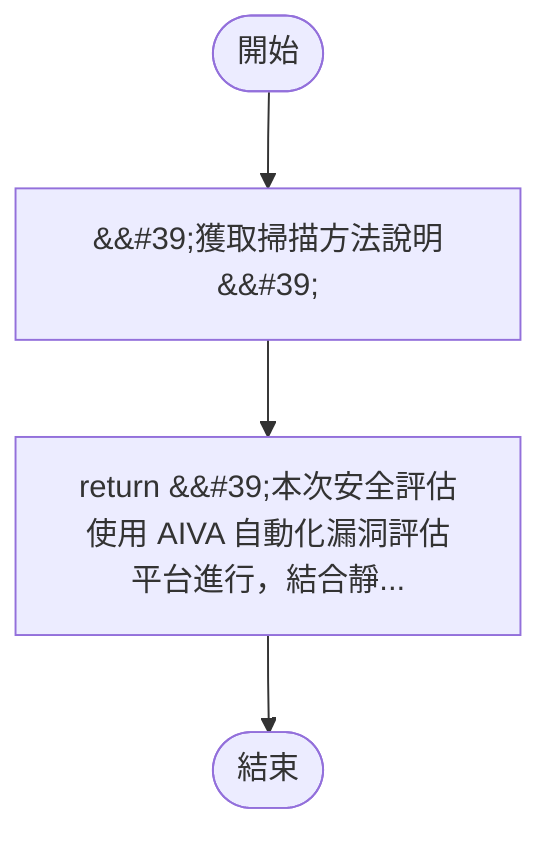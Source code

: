 flowchart TB
    n1([開始])
    n2([結束])
    n3[&amp;&#35;39;獲取掃描方法說明&amp;&#35;39;]
    n4[return &amp;&#35;39;本次安全評估使用 AIVA 自動化漏洞評估平台進行，結合靜...]
    n1 --> n3
    n3 --> n4
    n4 --> n2